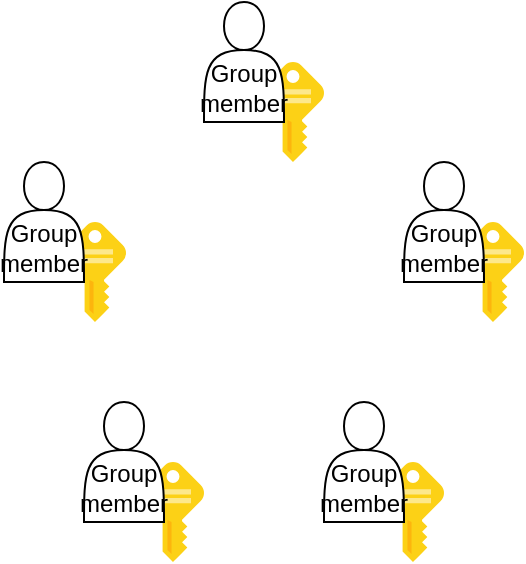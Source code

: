 <mxfile version="16.0.2" type="device"><diagram id="E0dIr_m4xSCuDhGgo9Zr" name="Page-1"><mxGraphModel dx="1102" dy="977" grid="1" gridSize="10" guides="1" tooltips="1" connect="1" arrows="1" fold="1" page="1" pageScale="1" pageWidth="850" pageHeight="1100" math="0" shadow="0"><root><mxCell id="0"/><mxCell id="1" parent="0"/><mxCell id="SE0xa3VhjIestX4KE41L-22" value="" style="sketch=0;aspect=fixed;html=1;points=[];align=center;image;fontSize=12;image=img/lib/mscae/Key.svg;" vertex="1" parent="1"><mxGeometry x="309" y="450" width="31" height="50" as="geometry"/></mxCell><mxCell id="SE0xa3VhjIestX4KE41L-21" value="" style="sketch=0;aspect=fixed;html=1;points=[];align=center;image;fontSize=12;image=img/lib/mscae/Key.svg;" vertex="1" parent="1"><mxGeometry x="270" y="330" width="31" height="50" as="geometry"/></mxCell><mxCell id="SE0xa3VhjIestX4KE41L-2" value="Group member" style="shape=actor;whiteSpace=wrap;html=1;verticalAlign=bottom;" vertex="1" parent="1"><mxGeometry x="240" y="300" width="40" height="60" as="geometry"/></mxCell><mxCell id="SE0xa3VhjIestX4KE41L-5" value="Group member" style="shape=actor;whiteSpace=wrap;html=1;verticalAlign=bottom;" vertex="1" parent="1"><mxGeometry x="280" y="420" width="40" height="60" as="geometry"/></mxCell><mxCell id="SE0xa3VhjIestX4KE41L-23" value="" style="sketch=0;aspect=fixed;html=1;points=[];align=center;image;fontSize=12;image=img/lib/mscae/Key.svg;" vertex="1" parent="1"><mxGeometry x="429" y="450" width="31" height="50" as="geometry"/></mxCell><mxCell id="SE0xa3VhjIestX4KE41L-24" value="Group member" style="shape=actor;whiteSpace=wrap;html=1;verticalAlign=bottom;" vertex="1" parent="1"><mxGeometry x="400" y="420" width="40" height="60" as="geometry"/></mxCell><mxCell id="SE0xa3VhjIestX4KE41L-27" value="" style="sketch=0;aspect=fixed;html=1;points=[];align=center;image;fontSize=12;image=img/lib/mscae/Key.svg;" vertex="1" parent="1"><mxGeometry x="469" y="330" width="31" height="50" as="geometry"/></mxCell><mxCell id="SE0xa3VhjIestX4KE41L-28" value="Group member" style="shape=actor;whiteSpace=wrap;html=1;verticalAlign=bottom;" vertex="1" parent="1"><mxGeometry x="440" y="300" width="40" height="60" as="geometry"/></mxCell><mxCell id="SE0xa3VhjIestX4KE41L-29" value="" style="sketch=0;aspect=fixed;html=1;points=[];align=center;image;fontSize=12;image=img/lib/mscae/Key.svg;" vertex="1" parent="1"><mxGeometry x="369" y="250" width="31" height="50" as="geometry"/></mxCell><mxCell id="SE0xa3VhjIestX4KE41L-30" value="Group member" style="shape=actor;whiteSpace=wrap;html=1;verticalAlign=bottom;" vertex="1" parent="1"><mxGeometry x="340" y="220" width="40" height="60" as="geometry"/></mxCell></root></mxGraphModel></diagram></mxfile>